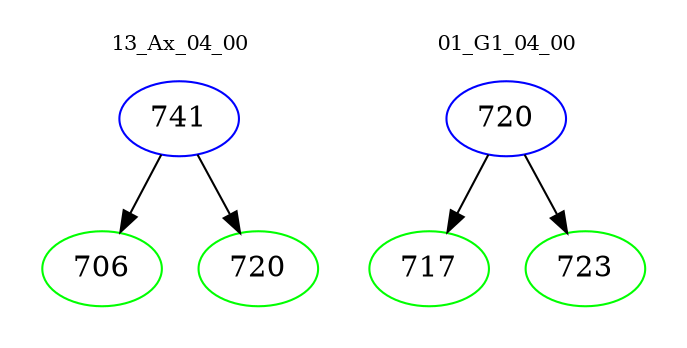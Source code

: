 digraph{
subgraph cluster_0 {
color = white
label = "13_Ax_04_00";
fontsize=10;
T0_741 [label="741", color="blue"]
T0_741 -> T0_706 [color="black"]
T0_706 [label="706", color="green"]
T0_741 -> T0_720 [color="black"]
T0_720 [label="720", color="green"]
}
subgraph cluster_1 {
color = white
label = "01_G1_04_00";
fontsize=10;
T1_720 [label="720", color="blue"]
T1_720 -> T1_717 [color="black"]
T1_717 [label="717", color="green"]
T1_720 -> T1_723 [color="black"]
T1_723 [label="723", color="green"]
}
}
